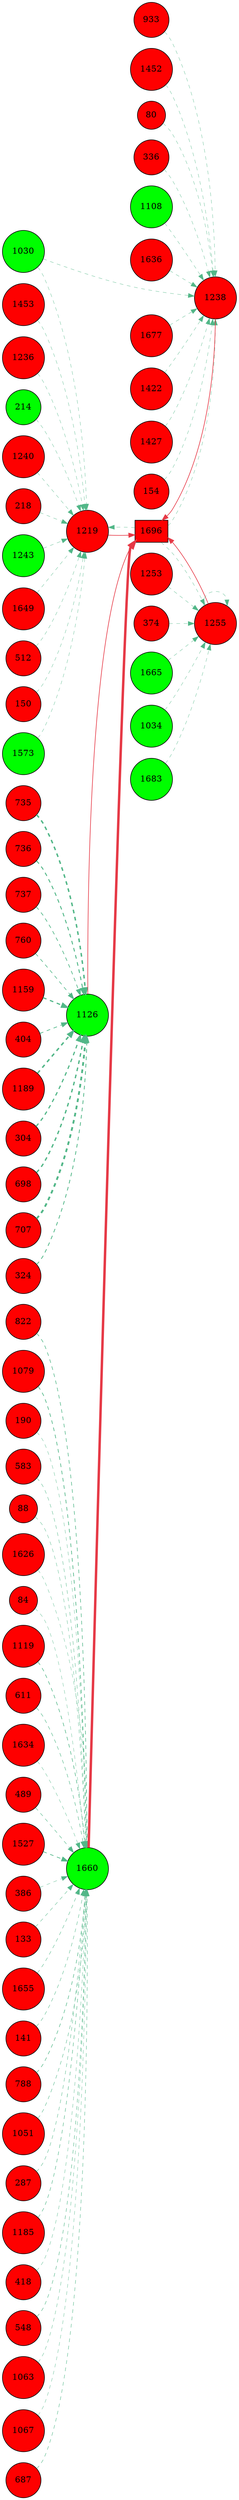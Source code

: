 digraph G{
rankdir=LR;
512 [style=filled, shape=circle, fillcolor="#fe0000", label="512"];
1665 [style=filled, shape=circle, fillcolor="#00fe00", label="1665"];
386 [style=filled, shape=circle, fillcolor="#fe0000", label="386"];
133 [style=filled, shape=circle, fillcolor="#fe0000", label="133"];
1030 [style=filled, shape=circle, fillcolor="#00fe00", label="1030"];
1159 [style=filled, shape=circle, fillcolor="#fe0000", label="1159"];
1655 [style=filled, shape=circle, fillcolor="#fe0000", label="1655"];
1034 [style=filled, shape=circle, fillcolor="#01fd00", label="1034"];
1677 [style=filled, shape=circle, fillcolor="#fe0000", label="1677"];
1422 [style=filled, shape=circle, fillcolor="#fe0000", label="1422"];
141 [style=filled, shape=circle, fillcolor="#fe0000", label="141"];
1683 [style=filled, shape=circle, fillcolor="#00fe00", label="1683"];
404 [style=filled, shape=circle, fillcolor="#fe0000", label="404"];
1427 [style=filled, shape=circle, fillcolor="#fe0000", label="1427"];
150 [style=filled, shape=circle, fillcolor="#fe0000", label="150"];
788 [style=filled, shape=circle, fillcolor="#fe0000", label="788"];
154 [style=filled, shape=circle, fillcolor="#fe0000", label="154"];
1051 [style=filled, shape=circle, fillcolor="#fe0000", label="1051"];
287 [style=filled, shape=circle, fillcolor="#fe0000", label="287"];
1696 [style=filled, shape=box, fillcolor="#fe0000", label="1696"];
1185 [style=filled, shape=circle, fillcolor="#fe0000", label="1185"];
418 [style=filled, shape=circle, fillcolor="#fe0000", label="418"];
548 [style=filled, shape=circle, fillcolor="#fe0000", label="548"];
1573 [style=filled, shape=circle, fillcolor="#00fe00", label="1573"];
1189 [style=filled, shape=circle, fillcolor="#fe0000", label="1189"];
933 [style=filled, shape=circle, fillcolor="#fe0000", label="933"];
1063 [style=filled, shape=circle, fillcolor="#fe0000", label="1063"];
1067 [style=filled, shape=circle, fillcolor="#fe0000", label="1067"];
1452 [style=filled, shape=circle, fillcolor="#fe0000", label="1452"];
1453 [style=filled, shape=circle, fillcolor="#fe0000", label="1453"];
687 [style=filled, shape=circle, fillcolor="#fe0000", label="687"];
304 [style=filled, shape=circle, fillcolor="#fe0000", label="304"];
822 [style=filled, shape=circle, fillcolor="#fe0000", label="822"];
1079 [style=filled, shape=circle, fillcolor="#fe0000", label="1079"];
698 [style=filled, shape=circle, fillcolor="#fe0000", label="698"];
190 [style=filled, shape=circle, fillcolor="#fe0000", label="190"];
1219 [style=filled, shape=circle, fillcolor="#fe0000", label="1219"];
707 [style=filled, shape=circle, fillcolor="#fe0000", label="707"];
324 [style=filled, shape=circle, fillcolor="#fe0000", label="324"];
583 [style=filled, shape=circle, fillcolor="#fe0000", label="583"];
80 [style=filled, shape=circle, fillcolor="#fe0000", label="80"];
336 [style=filled, shape=circle, fillcolor="#fe0000", label="336"];
1236 [style=filled, shape=circle, fillcolor="#fe0000", label="1236"];
1108 [style=filled, shape=circle, fillcolor="#00fe00", label="1108"];
1238 [style=filled, shape=circle, fillcolor="#fe0000", label="1238"];
214 [style=filled, shape=circle, fillcolor="#00fe00", label="214"];
1240 [style=filled, shape=circle, fillcolor="#fe0000", label="1240"];
88 [style=filled, shape=circle, fillcolor="#fe0000", label="88"];
218 [style=filled, shape=circle, fillcolor="#fe0000", label="218"];
1243 [style=filled, shape=circle, fillcolor="#00fe00", label="1243"];
1626 [style=filled, shape=circle, fillcolor="#fe0000", label="1626"];
84 [style=filled, shape=circle, fillcolor="#fe0000", label="84"];
735 [style=filled, shape=circle, fillcolor="#fe0000", label="735"];
736 [style=filled, shape=circle, fillcolor="#fe0000", label="736"];
737 [style=filled, shape=circle, fillcolor="#fe0000", label="737"];
1119 [style=filled, shape=circle, fillcolor="#fe0000", label="1119"];
611 [style=filled, shape=circle, fillcolor="#fe0000", label="611"];
1636 [style=filled, shape=circle, fillcolor="#fe0000", label="1636"];
1253 [style=filled, shape=circle, fillcolor="#fe0000", label="1253"];
1126 [style=filled, shape=circle, fillcolor="#00fe00", label="1126"];
1255 [style=filled, shape=circle, fillcolor="#fe0000", label="1255"];
1634 [style=filled, shape=circle, fillcolor="#fe0000", label="1634"];
489 [style=filled, shape=circle, fillcolor="#fe0000", label="489"];
1649 [style=filled, shape=circle, fillcolor="#fe0000", label="1649"];
374 [style=filled, shape=circle, fillcolor="#fe0000", label="374"];
1527 [style=filled, shape=circle, fillcolor="#fe0000", label="1527"];
760 [style=filled, shape=circle, fillcolor="#fe0000", label="760"];
1660 [style=filled, shape=circle, fillcolor="#00fe00", label="1660"];
1660 -> 1696 [color="#e63946",penwidth=4.00];
1126 -> 1696 [color="#e63946",penwidth=1.00];
1238 -> 1696 [color="#e63946",penwidth=1.00];
1219 -> 1696 [color="#e63946",penwidth=1.00];
1255 -> 1696 [color="#e63946",penwidth=1.00];
214 -> 1219 [color="#52b788",style=dashed,penwidth=0.50];
1030 -> 1219 [color="#52b788",style=dashed,penwidth=0.50];
1573 -> 1219 [color="#52b788",style=dashed,penwidth=0.50];
1243 -> 1219 [color="#52b788",style=dashed,penwidth=0.50];
512 -> 1219 [color="#52b788",style=dashed,penwidth=0.50];
150 -> 1219 [color="#52b788",style=dashed,penwidth=0.50];
1240 -> 1219 [color="#52b788",style=dashed,penwidth=0.50];
1453 -> 1219 [color="#52b788",style=dashed,penwidth=0.50];
1696 -> 1219 [color="#52b788",style=dashed,penwidth=0.50];
218 -> 1219 [color="#52b788",style=dashed,penwidth=0.50];
1236 -> 1219 [color="#52b788",style=dashed,penwidth=0.50];
1649 -> 1219 [color="#52b788",style=dashed,penwidth=0.50];
707 -> 1126 [color="#52b788",style=dashed,penwidth=3.00];
1189 -> 1126 [color="#52b788",style=dashed,penwidth=2.39];
735 -> 1126 [color="#52b788",style=dashed,penwidth=2.36];
698 -> 1126 [color="#52b788",style=dashed,penwidth=2.18];
304 -> 1126 [color="#52b788",style=dashed,penwidth=1.92];
1159 -> 1126 [color="#52b788",style=dashed,penwidth=1.90];
736 -> 1126 [color="#52b788",style=dashed,penwidth=1.55];
324 -> 1126 [color="#52b788",style=dashed,penwidth=1.27];
404 -> 1126 [color="#52b788",style=dashed,penwidth=1.10];
737 -> 1126 [color="#52b788",style=dashed,penwidth=1.10];
760 -> 1126 [color="#52b788",style=dashed,penwidth=0.99];
1034 -> 1255 [color="#52b788",style=dashed,penwidth=0.50];
1683 -> 1255 [color="#52b788",style=dashed,penwidth=0.50];
1665 -> 1255 [color="#52b788",style=dashed,penwidth=0.50];
1253 -> 1255 [color="#52b788",style=dashed,penwidth=0.50];
1696 -> 1255 [color="#52b788",style=dashed,penwidth=0.50];
374 -> 1255 [color="#52b788",style=dashed,penwidth=0.50];
1255 -> 1255 [color="#52b788",style=dashed,penwidth=0.50];
1030 -> 1238 [color="#52b788",style=dashed,penwidth=0.50];
1108 -> 1238 [color="#52b788",style=dashed,penwidth=0.50];
933 -> 1238 [color="#52b788",style=dashed,penwidth=0.50];
1452 -> 1238 [color="#52b788",style=dashed,penwidth=0.50];
1696 -> 1238 [color="#52b788",style=dashed,penwidth=0.50];
1422 -> 1238 [color="#52b788",style=dashed,penwidth=0.50];
1636 -> 1238 [color="#52b788",style=dashed,penwidth=0.50];
154 -> 1238 [color="#52b788",style=dashed,penwidth=0.50];
80 -> 1238 [color="#52b788",style=dashed,penwidth=0.50];
1427 -> 1238 [color="#52b788",style=dashed,penwidth=0.50];
1677 -> 1238 [color="#52b788",style=dashed,penwidth=0.50];
336 -> 1238 [color="#52b788",style=dashed,penwidth=0.50];
1079 -> 1660 [color="#52b788",style=dashed,penwidth=1.09];
1527 -> 1660 [color="#52b788",style=dashed,penwidth=1.06];
822 -> 1660 [color="#52b788",style=dashed,penwidth=0.94];
1119 -> 1660 [color="#52b788",style=dashed,penwidth=0.93];
788 -> 1660 [color="#52b788",style=dashed,penwidth=0.86];
1185 -> 1660 [color="#52b788",style=dashed,penwidth=0.76];
611 -> 1660 [color="#52b788",style=dashed,penwidth=0.74];
548 -> 1660 [color="#52b788",style=dashed,penwidth=0.73];
489 -> 1660 [color="#52b788",style=dashed,penwidth=0.70];
687 -> 1660 [color="#52b788",style=dashed,penwidth=0.68];
1051 -> 1660 [color="#52b788",style=dashed,penwidth=0.67];
1655 -> 1660 [color="#52b788",style=dashed,penwidth=0.64];
141 -> 1660 [color="#52b788",style=dashed,penwidth=0.64];
287 -> 1660 [color="#52b788",style=dashed,penwidth=0.63];
583 -> 1660 [color="#52b788",style=dashed,penwidth=0.61];
133 -> 1660 [color="#52b788",style=dashed,penwidth=0.60];
88 -> 1660 [color="#52b788",style=dashed,penwidth=0.56];
1063 -> 1660 [color="#52b788",style=dashed,penwidth=0.55];
418 -> 1660 [color="#52b788",style=dashed,penwidth=0.54];
1634 -> 1660 [color="#52b788",style=dashed,penwidth=0.53];
190 -> 1660 [color="#52b788",style=dashed,penwidth=0.52];
1067 -> 1660 [color="#52b788",style=dashed,penwidth=0.52];
1626 -> 1660 [color="#52b788",style=dashed,penwidth=0.51];
386 -> 1660 [color="#52b788",style=dashed,penwidth=0.50];
84 -> 1660 [color="#52b788",style=dashed,penwidth=0.50];
}